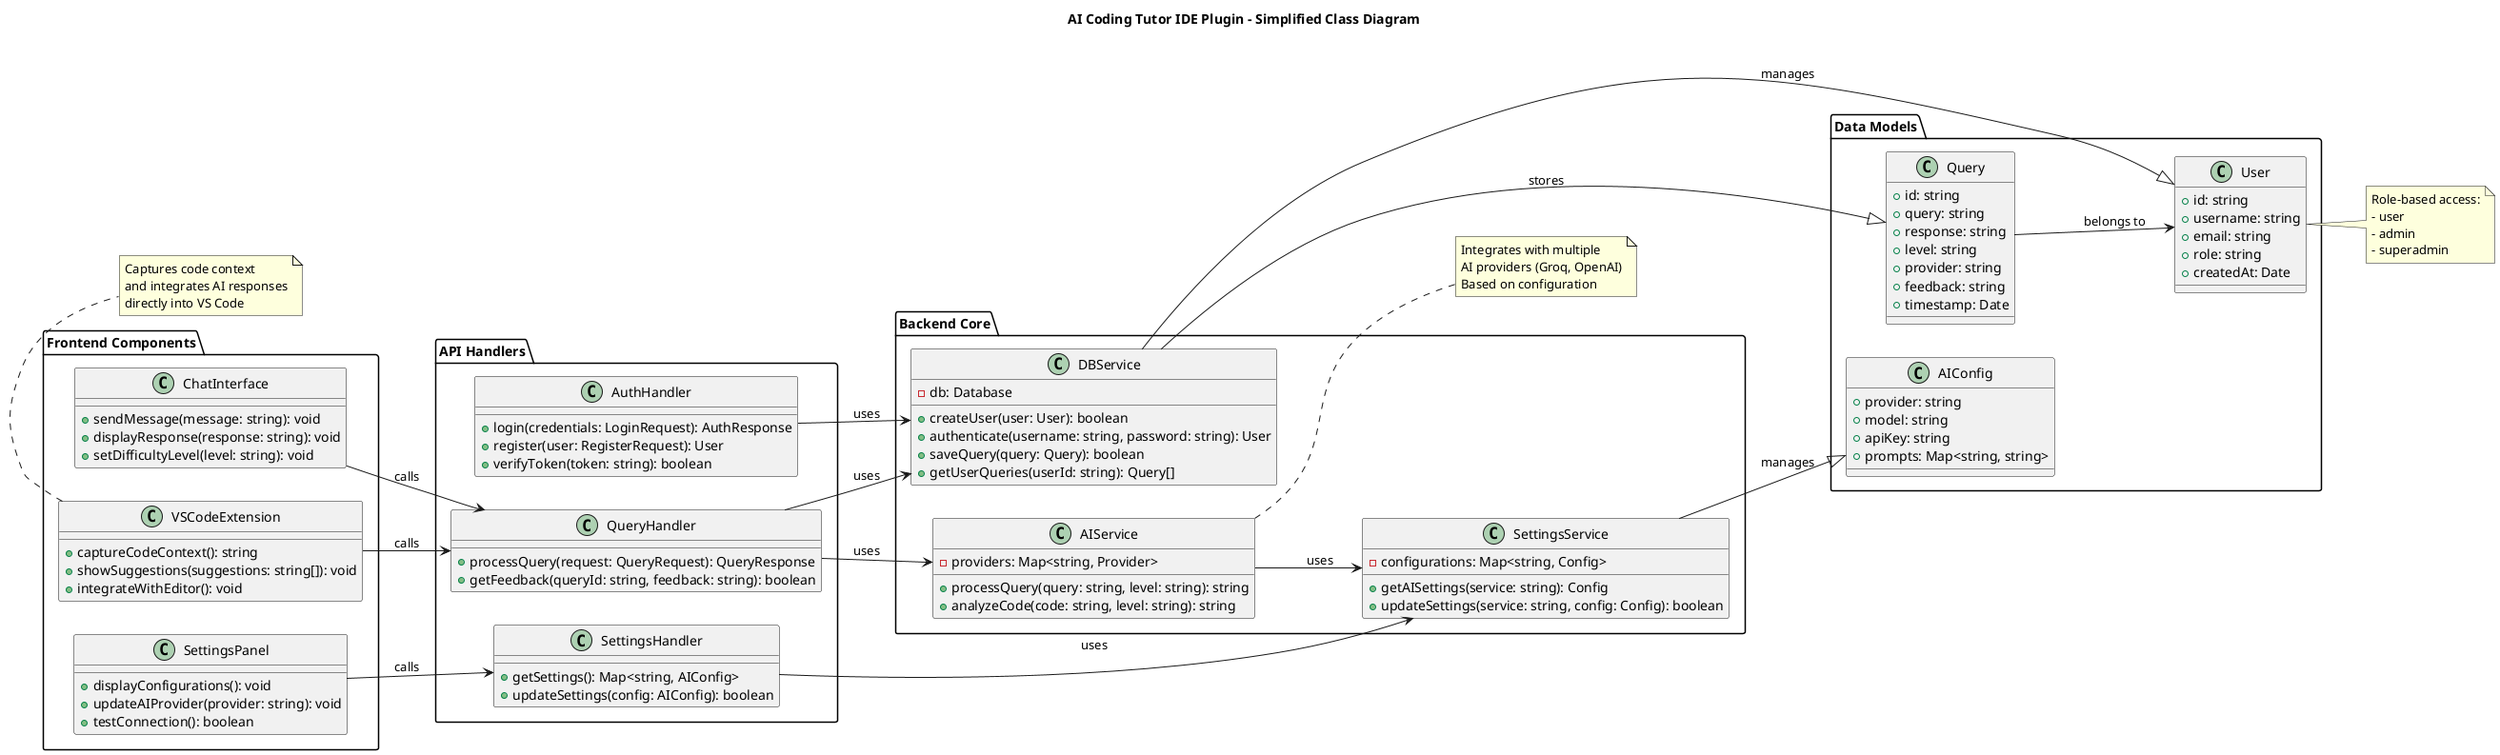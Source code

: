 @startuml AI-Coding-Tutor-Simple-Class-Diagram

title AI Coding Tutor IDE Plugin - Simplified Class Diagram

left to right direction

package "Backend Core" {
  class DBService {
    - db: Database
    + createUser(user: User): boolean
    + authenticate(username: string, password: string): User
    + saveQuery(query: Query): boolean
    + getUserQueries(userId: string): Query[]
  }

  class AIService {
    - providers: Map<string, Provider>
    + processQuery(query: string, level: string): string
    + analyzeCode(code: string, level: string): string
  }

  class SettingsService {
    - configurations: Map<string, Config>
    + getAISettings(service: string): Config
    + updateSettings(service: string, config: Config): boolean
  }
}

package "Data Models" {
  class User {
    + id: string
    + username: string
    + email: string
    + role: string
    + createdAt: Date
  }

  class Query {
    + id: string
    + query: string
    + response: string
    + level: string
    + provider: string
    + feedback: string
    + timestamp: Date
  }

  class AIConfig {
    + provider: string
    + model: string
    + apiKey: string
    + prompts: Map<string, string>
  }
}

package "API Handlers" {
  class AuthHandler {
    + login(credentials: LoginRequest): AuthResponse
    + register(user: RegisterRequest): User
    + verifyToken(token: string): boolean
  }

  class QueryHandler {
    + processQuery(request: QueryRequest): QueryResponse
    + getFeedback(queryId: string, feedback: string): boolean
  }

  class SettingsHandler {
    + getSettings(): Map<string, AIConfig>
    + updateSettings(config: AIConfig): boolean
  }
}

package "Frontend Components" {
  class ChatInterface {
    + sendMessage(message: string): void
    + displayResponse(response: string): void
    + setDifficultyLevel(level: string): void
  }

  class SettingsPanel {
    + displayConfigurations(): void
    + updateAIProvider(provider: string): void
    + testConnection(): boolean
  }

  class VSCodeExtension {
    + captureCodeContext(): string
    + showSuggestions(suggestions: string[]): void
    + integrateWithEditor(): void
  }
}

' Relationships
DBService --|> User : manages
DBService --|> Query : stores
SettingsService --|> AIConfig : manages

AIService --> SettingsService : uses
QueryHandler --> AIService : uses
QueryHandler --> DBService : uses
AuthHandler --> DBService : uses
SettingsHandler --> SettingsService : uses

ChatInterface --> QueryHandler : calls
SettingsPanel --> SettingsHandler : calls
VSCodeExtension --> QueryHandler : calls

Query --> User : belongs to

note right of AIService
  Integrates with multiple
  AI providers (Groq, OpenAI)
  Based on configuration
end note

note right of User
  Role-based access:
  - user
  - admin
  - superadmin
end note

note bottom of VSCodeExtension
  Captures code context
  and integrates AI responses
  directly into VS Code
end note

@enduml
